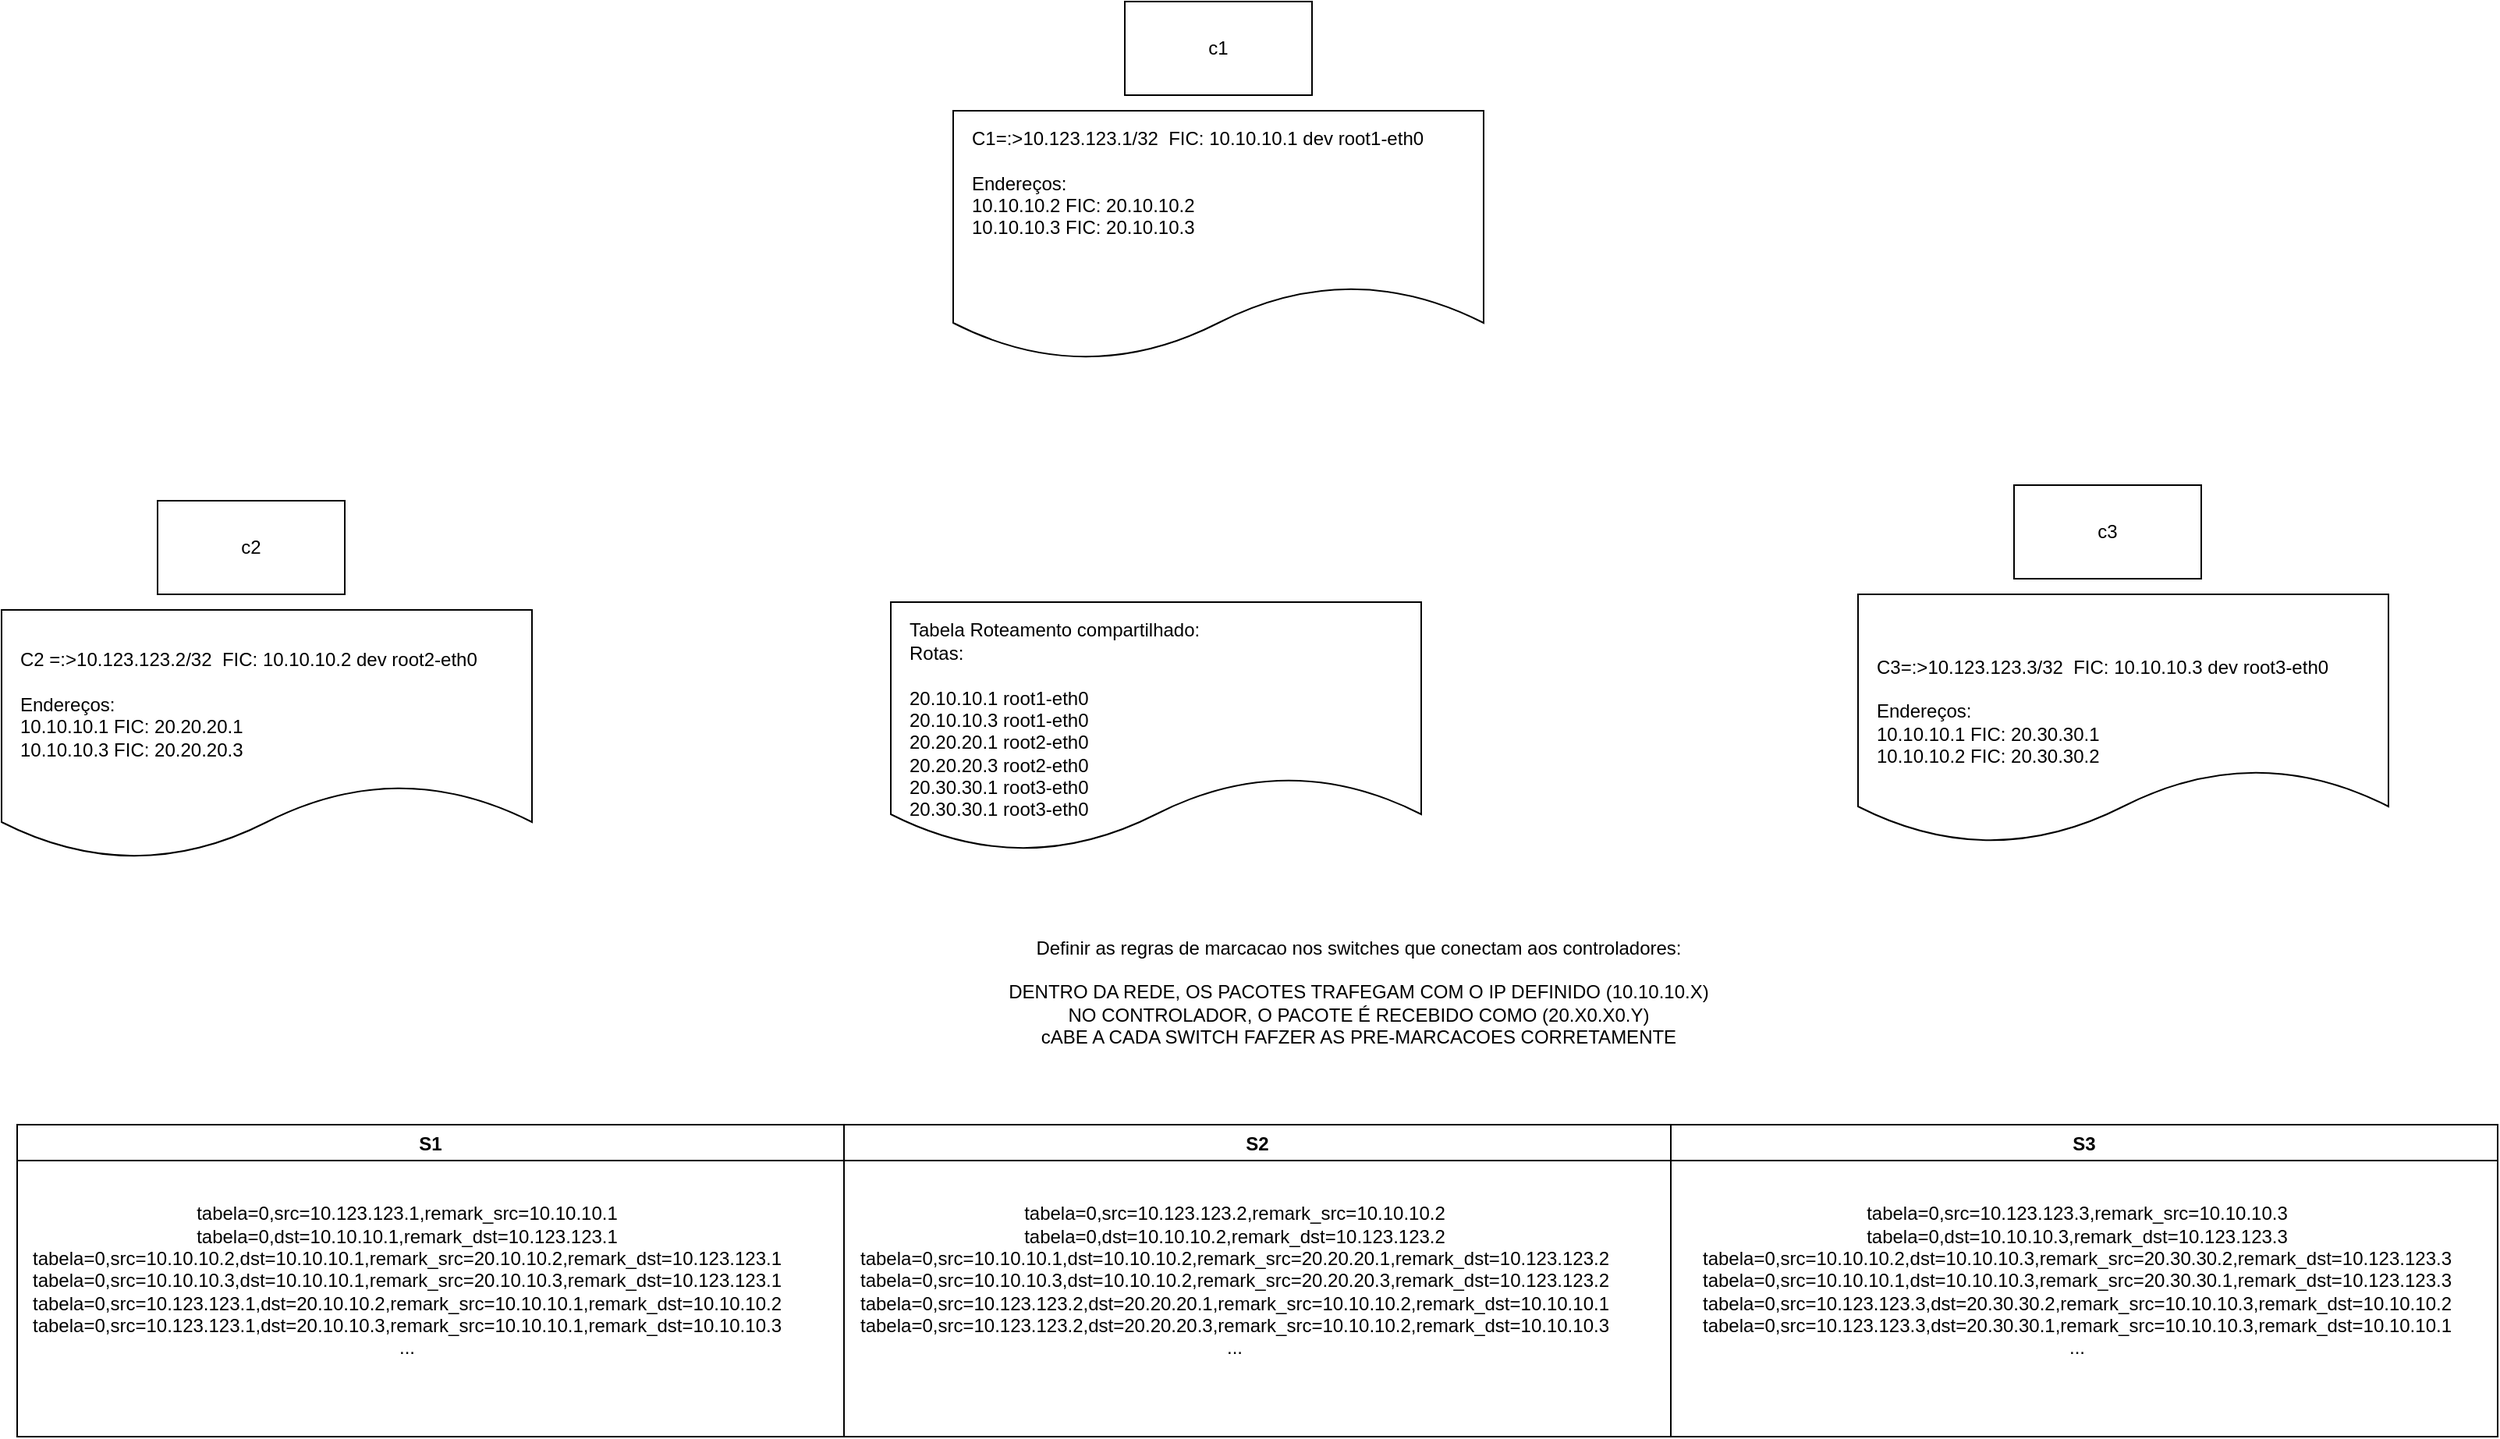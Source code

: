 <mxfile version="20.5.3" type="device" pages="2"><diagram id="Fo__70zzhzRJMtSXspU_" name="3c_1sc"><mxGraphModel dx="1422" dy="769" grid="1" gridSize="10" guides="1" tooltips="1" connect="1" arrows="1" fold="1" page="1" pageScale="1" pageWidth="827" pageHeight="1169" math="0" shadow="0"><root><mxCell id="0"/><mxCell id="1" parent="0"/><mxCell id="0DxGZwOwElLgRkLmyvLS-1" value="c1" style="rounded=0;whiteSpace=wrap;html=1;" parent="1" vertex="1"><mxGeometry x="730" y="50" width="120" height="60" as="geometry"/></mxCell><mxCell id="0DxGZwOwElLgRkLmyvLS-2" value="c2" style="rounded=0;whiteSpace=wrap;html=1;" parent="1" vertex="1"><mxGeometry x="110" y="370" width="120" height="60" as="geometry"/></mxCell><mxCell id="0DxGZwOwElLgRkLmyvLS-3" value="c3" style="rounded=0;whiteSpace=wrap;html=1;" parent="1" vertex="1"><mxGeometry x="1300" y="360" width="120" height="60" as="geometry"/></mxCell><mxCell id="0DxGZwOwElLgRkLmyvLS-5" value="" style="shape=document;whiteSpace=wrap;html=1;boundedLbl=1;" parent="1" vertex="1"><mxGeometry x="620" y="120" width="340" height="160" as="geometry"/></mxCell><mxCell id="0DxGZwOwElLgRkLmyvLS-6" value="&lt;div align=&quot;left&quot;&gt;C1=:&amp;gt;10.123.123.1/32&amp;nbsp; FIC: 10.10.10.1 dev root1-eth0&lt;/div&gt;&lt;div align=&quot;left&quot;&gt;&lt;div align=&quot;left&quot;&gt;&lt;br&gt;&lt;/div&gt;&lt;div align=&quot;left&quot;&gt;Endereços:&lt;br&gt;&lt;/div&gt;&lt;div align=&quot;left&quot;&gt;10.10.10.2 FIC: 20.10.10.2&lt;/div&gt;&lt;div align=&quot;left&quot;&gt;10.10.10.3 FIC: 20.10.10.3&lt;br&gt;&lt;/div&gt;&lt;div align=&quot;left&quot;&gt;&lt;br&gt;&lt;br&gt;&lt;/div&gt;&lt;/div&gt;&lt;div align=&quot;left&quot;&gt;&lt;br&gt;&lt;/div&gt;&lt;div align=&quot;left&quot;&gt;&lt;br&gt;&lt;/div&gt;" style="text;html=1;strokeColor=none;fillColor=none;align=left;verticalAlign=middle;whiteSpace=wrap;rounded=0;" parent="1" vertex="1"><mxGeometry x="630" y="130" width="310" height="130" as="geometry"/></mxCell><mxCell id="0DxGZwOwElLgRkLmyvLS-7" value="" style="shape=document;whiteSpace=wrap;html=1;boundedLbl=1;" parent="1" vertex="1"><mxGeometry x="10" y="440" width="340" height="160" as="geometry"/></mxCell><mxCell id="0DxGZwOwElLgRkLmyvLS-8" value="&lt;div align=&quot;left&quot;&gt;C2 =:&amp;gt;10.123.123.2/32&amp;nbsp; FIC: 10.10.10.2 dev root2-eth0&lt;/div&gt;&lt;div align=&quot;left&quot;&gt;&lt;br&gt;&lt;/div&gt;&lt;div align=&quot;left&quot;&gt;Endereços:&lt;br&gt;&lt;/div&gt;&lt;div align=&quot;left&quot;&gt;10.10.10.1 FIC: 20.20.20.1&lt;/div&gt;&lt;div align=&quot;left&quot;&gt;10.10.10.3 FIC: 20.20.20.3&lt;br&gt;&lt;/div&gt;&lt;div align=&quot;left&quot;&gt;&lt;br&gt;&lt;/div&gt;&lt;div align=&quot;left&quot;&gt;&lt;br&gt;&lt;/div&gt;" style="text;html=1;strokeColor=none;fillColor=none;align=left;verticalAlign=middle;whiteSpace=wrap;rounded=0;" parent="1" vertex="1"><mxGeometry x="20" y="450" width="310" height="130" as="geometry"/></mxCell><mxCell id="0DxGZwOwElLgRkLmyvLS-9" value="" style="shape=document;whiteSpace=wrap;html=1;boundedLbl=1;" parent="1" vertex="1"><mxGeometry x="1200" y="430" width="340" height="160" as="geometry"/></mxCell><mxCell id="0DxGZwOwElLgRkLmyvLS-10" value="&lt;div align=&quot;left&quot;&gt;C3=:&amp;gt;10.123.123.3/32&amp;nbsp; FIC: 10.10.10.3  dev root3-eth0&lt;/div&gt;&lt;div align=&quot;left&quot;&gt;&lt;div align=&quot;left&quot;&gt;&lt;br&gt;&lt;/div&gt;&lt;div align=&quot;left&quot;&gt;Endereços:&lt;br&gt;&lt;/div&gt;&lt;div align=&quot;left&quot;&gt;10.10.10.1 FIC: 20.30.30.1&lt;/div&gt;&lt;div align=&quot;left&quot;&gt;10.10.10.2 FIC: 20.30.30.2&lt;br&gt;&lt;/div&gt;&lt;/div&gt;" style="text;html=1;strokeColor=none;fillColor=none;align=left;verticalAlign=middle;whiteSpace=wrap;rounded=0;" parent="1" vertex="1"><mxGeometry x="1210" y="440" width="310" height="130" as="geometry"/></mxCell><mxCell id="0DxGZwOwElLgRkLmyvLS-11" value="" style="shape=document;whiteSpace=wrap;html=1;boundedLbl=1;" parent="1" vertex="1"><mxGeometry x="580" y="435" width="340" height="160" as="geometry"/></mxCell><mxCell id="0DxGZwOwElLgRkLmyvLS-12" value="&lt;div align=&quot;left&quot;&gt;Tabela Roteamento compartilhado:&lt;/div&gt;&lt;div align=&quot;left&quot;&gt;Rotas:&lt;/div&gt;&lt;div align=&quot;left&quot;&gt;&lt;br&gt;&lt;/div&gt;&lt;div align=&quot;left&quot;&gt;20.10.10.1 root1-eth0&lt;/div&gt;&lt;div align=&quot;left&quot;&gt;20.10.10.3 root1-eth0&lt;/div&gt;&lt;div align=&quot;left&quot;&gt;20.20.20.1 root2-eth0&lt;/div&gt;&lt;div align=&quot;left&quot;&gt;20.20.20.3 root2-eth0&lt;/div&gt;&lt;div align=&quot;left&quot;&gt;20.30.30.1 root3-eth0&lt;/div&gt;&lt;div align=&quot;left&quot;&gt;20.30.30.1 root3-eth0&lt;/div&gt;&lt;div align=&quot;left&quot;&gt;&lt;br&gt;&lt;/div&gt;&lt;div align=&quot;left&quot;&gt;&lt;br&gt;&lt;/div&gt;" style="text;html=1;strokeColor=none;fillColor=none;align=left;verticalAlign=middle;whiteSpace=wrap;rounded=0;" parent="1" vertex="1"><mxGeometry x="590" y="460" width="310" height="130" as="geometry"/></mxCell><mxCell id="0DxGZwOwElLgRkLmyvLS-14" value="S1" style="swimlane;" parent="1" vertex="1"><mxGeometry x="20" y="770" width="530" height="200" as="geometry"/></mxCell><mxCell id="O0F8zltZ1f3y7I3zMHsk-4" value="&lt;div&gt;tabela=0,src=10.123.123.1,remark_src=10.10.10.1&lt;/div&gt;&lt;div&gt;&lt;div&gt;tabela=0,dst=10.10.10.1,remark_dst=10.123.123.1&lt;/div&gt;&lt;/div&gt;&lt;div&gt;tabela=0,src=10.10.10.2,dst=10.10.10.1,remark_src=20.10.10.2,remark_dst=10.123.123.1&lt;/div&gt;&lt;div&gt;tabela=0,src=10.10.10.3,dst=10.10.10.1,remark_src=20.10.10.3,remark_dst=10.123.123.1&lt;/div&gt;&lt;div&gt;tabela=0,src=10.123.123.1,dst=20.10.10.2,remark_src=10.10.10.1,remark_dst=10.10.10.2&lt;/div&gt;&lt;div&gt;tabela=0,src=10.123.123.1,dst=20.10.10.3,remark_src=10.10.10.1,remark_dst=10.10.10.3&lt;/div&gt;&lt;div&gt;...&lt;br&gt;&lt;/div&gt;" style="text;html=1;strokeColor=none;fillColor=none;align=center;verticalAlign=middle;whiteSpace=wrap;rounded=0;" parent="0DxGZwOwElLgRkLmyvLS-14" vertex="1"><mxGeometry x="10" y="30" width="480" height="140" as="geometry"/></mxCell><mxCell id="O0F8zltZ1f3y7I3zMHsk-1" value="&lt;div&gt;Definir as regras de marcacao nos switches que conectam aos controladores:&lt;/div&gt;&lt;div&gt;&lt;br&gt;&lt;/div&gt;&lt;div&gt;DENTRO DA REDE, OS PACOTES TRAFEGAM COM O IP DEFINIDO (10.10.10.X)&lt;/div&gt;&lt;div&gt;NO CONTROLADOR, O PACOTE É RECEBIDO COMO (20.X0.X0.Y)&lt;/div&gt;&lt;div&gt;cABE A CADA SWITCH FAFZER AS PRE-MARCACOES CORRETAMENTE&lt;br&gt;&lt;/div&gt;" style="text;html=1;strokeColor=none;fillColor=none;align=center;verticalAlign=middle;whiteSpace=wrap;rounded=0;" parent="1" vertex="1"><mxGeometry x="560" y="670" width="640" height="30" as="geometry"/></mxCell><mxCell id="O0F8zltZ1f3y7I3zMHsk-2" value="S2" style="swimlane;startSize=23;" parent="1" vertex="1"><mxGeometry x="550" y="770" width="530" height="200" as="geometry"/></mxCell><mxCell id="O0F8zltZ1f3y7I3zMHsk-5" value="&lt;div&gt;tabela=0,src=10.123.123.2,remark_src=10.10.10.2&lt;/div&gt;&lt;div&gt;tabela=0,dst=10.10.10.2,remark_dst=10.123.123.2&lt;/div&gt;&lt;div&gt;tabela=0,src=10.10.10.1,dst=10.10.10.2,remark_src=20.20.20.1,remark_dst=10.123.123.2&lt;/div&gt;&lt;div&gt;tabela=0,src=10.10.10.3,dst=10.10.10.2,remark_src=20.20.20.3,remark_dst=10.123.123.2&lt;/div&gt;&lt;div&gt;tabela=0,src=10.123.123.2,dst=20.20.20.1,remark_src=10.10.10.2,remark_dst=10.10.10.1&lt;/div&gt;&lt;div&gt;tabela=0,src=10.123.123.2,dst=20.20.20.3,remark_src=10.10.10.2,remark_dst=10.10.10.3&lt;/div&gt;&lt;div&gt;...&lt;br&gt;&lt;/div&gt;" style="text;html=1;align=center;verticalAlign=middle;resizable=0;points=[];autosize=1;strokeColor=none;fillColor=none;" parent="O0F8zltZ1f3y7I3zMHsk-2" vertex="1"><mxGeometry y="45" width="500" height="110" as="geometry"/></mxCell><mxCell id="O0F8zltZ1f3y7I3zMHsk-3" value="S3" style="swimlane;startSize=23;" parent="1" vertex="1"><mxGeometry x="1080" y="770" width="530" height="200" as="geometry"/></mxCell><mxCell id="O0F8zltZ1f3y7I3zMHsk-6" value="&lt;div&gt;tabela=0,src=10.123.123.3,remark_src=10.10.10.3&lt;/div&gt;&lt;div&gt;&lt;div&gt;tabela=0,dst=10.10.10.3,remark_dst=10.123.123.3&lt;/div&gt;&lt;/div&gt;&lt;div&gt;tabela=0,src=10.10.10.2,dst=10.10.10.3,remark_src=20.30.30.2,remark_dst=10.123.123.3&lt;/div&gt;&lt;div&gt;tabela=0,src=10.10.10.1,dst=10.10.10.3,remark_src=20.30.30.1,remark_dst=10.123.123.3&lt;/div&gt;&lt;div&gt;tabela=0,src=10.123.123.3,dst=20.30.30.2,remark_src=10.10.10.3,remark_dst=10.10.10.2&lt;/div&gt;&lt;div&gt;tabela=0,src=10.123.123.3,dst=20.30.30.1,remark_src=10.10.10.3,remark_dst=10.10.10.1&lt;/div&gt;&lt;div&gt;...&lt;br&gt;&lt;/div&gt;" style="text;html=1;align=center;verticalAlign=middle;resizable=0;points=[];autosize=1;strokeColor=none;fillColor=none;" parent="O0F8zltZ1f3y7I3zMHsk-3" vertex="1"><mxGeometry x="10" y="45" width="500" height="110" as="geometry"/></mxCell></root></mxGraphModel></diagram><diagram name="4c_1sc" id="DNcktze42SC8im_5bKBg"><mxGraphModel dx="414" dy="432" grid="1" gridSize="10" guides="1" tooltips="1" connect="1" arrows="1" fold="1" page="1" pageScale="1" pageWidth="827" pageHeight="1169" math="0" shadow="0"><root><mxCell id="ud4F83-ferjMoQX7LN8H-0"/><mxCell id="ud4F83-ferjMoQX7LN8H-1" parent="ud4F83-ferjMoQX7LN8H-0"/><mxCell id="ud4F83-ferjMoQX7LN8H-2" value="c1" style="rounded=0;whiteSpace=wrap;html=1;" vertex="1" parent="ud4F83-ferjMoQX7LN8H-1"><mxGeometry x="120" y="30" width="120" height="60" as="geometry"/></mxCell><mxCell id="ud4F83-ferjMoQX7LN8H-3" value="c2" style="rounded=0;whiteSpace=wrap;html=1;" vertex="1" parent="ud4F83-ferjMoQX7LN8H-1"><mxGeometry x="110" y="370" width="120" height="60" as="geometry"/></mxCell><mxCell id="ud4F83-ferjMoQX7LN8H-4" value="c3" style="rounded=0;whiteSpace=wrap;html=1;" vertex="1" parent="ud4F83-ferjMoQX7LN8H-1"><mxGeometry x="1140" y="50" width="120" height="60" as="geometry"/></mxCell><mxCell id="ud4F83-ferjMoQX7LN8H-5" value="" style="shape=document;whiteSpace=wrap;html=1;boundedLbl=1;" vertex="1" parent="ud4F83-ferjMoQX7LN8H-1"><mxGeometry x="20" y="100" width="340" height="160" as="geometry"/></mxCell><mxCell id="ud4F83-ferjMoQX7LN8H-6" value="&lt;div align=&quot;left&quot;&gt;C1=:&amp;gt;10.123.123.1/32&amp;nbsp; FIC: 10.10.10.1 dev root1-eth0&lt;/div&gt;&lt;div align=&quot;left&quot;&gt;&lt;div align=&quot;left&quot;&gt;&lt;br&gt;&lt;/div&gt;&lt;div align=&quot;left&quot;&gt;Endereços:&lt;br&gt;&lt;/div&gt;&lt;div align=&quot;left&quot;&gt;10.10.10.2 FIC: 20.10.10.2&lt;/div&gt;&lt;div align=&quot;left&quot;&gt;10.10.10.3 FIC: 20.10.10.3&lt;/div&gt;&lt;div align=&quot;left&quot;&gt;10.10.10.4 FIC: 20.10.10.4&lt;/div&gt;&lt;div align=&quot;left&quot;&gt;&lt;br&gt;&lt;br&gt;&lt;/div&gt;&lt;/div&gt;&lt;div align=&quot;left&quot;&gt;&lt;br&gt;&lt;/div&gt;&lt;div align=&quot;left&quot;&gt;&lt;br&gt;&lt;/div&gt;" style="text;html=1;strokeColor=none;fillColor=none;align=left;verticalAlign=middle;whiteSpace=wrap;rounded=0;" vertex="1" parent="ud4F83-ferjMoQX7LN8H-1"><mxGeometry x="30" y="110" width="310" height="130" as="geometry"/></mxCell><mxCell id="ud4F83-ferjMoQX7LN8H-7" value="" style="shape=document;whiteSpace=wrap;html=1;boundedLbl=1;" vertex="1" parent="ud4F83-ferjMoQX7LN8H-1"><mxGeometry x="10" y="440" width="340" height="160" as="geometry"/></mxCell><mxCell id="ud4F83-ferjMoQX7LN8H-8" value="&lt;div align=&quot;left&quot;&gt;C2 =:&amp;gt;10.123.123.2/32&amp;nbsp; FIC: 10.10.10.2 dev root2-eth0&lt;/div&gt;&lt;div align=&quot;left&quot;&gt;&lt;br&gt;&lt;/div&gt;&lt;div align=&quot;left&quot;&gt;Endereços:&lt;br&gt;&lt;/div&gt;&lt;div align=&quot;left&quot;&gt;10.10.10.1 FIC: 20.20.20.1&lt;/div&gt;&lt;div align=&quot;left&quot;&gt;10.10.10.3 FIC: 20.20.20.3&lt;/div&gt;&lt;div align=&quot;left&quot;&gt;10.10.10.4 FIC: 20.20.20.4&lt;/div&gt;&lt;div align=&quot;left&quot;&gt;&lt;br&gt;&lt;/div&gt;&lt;div align=&quot;left&quot;&gt;&lt;br&gt;&lt;/div&gt;" style="text;html=1;strokeColor=none;fillColor=none;align=left;verticalAlign=middle;whiteSpace=wrap;rounded=0;" vertex="1" parent="ud4F83-ferjMoQX7LN8H-1"><mxGeometry x="20" y="450" width="310" height="130" as="geometry"/></mxCell><mxCell id="ud4F83-ferjMoQX7LN8H-9" value="" style="shape=document;whiteSpace=wrap;html=1;boundedLbl=1;" vertex="1" parent="ud4F83-ferjMoQX7LN8H-1"><mxGeometry x="1040" y="120" width="340" height="160" as="geometry"/></mxCell><mxCell id="ud4F83-ferjMoQX7LN8H-10" value="&lt;div align=&quot;left&quot;&gt;C3=:&amp;gt;10.123.123.3/32&amp;nbsp; FIC: 10.10.10.3  dev root3-eth0&lt;/div&gt;&lt;div align=&quot;left&quot;&gt;&lt;div align=&quot;left&quot;&gt;&lt;br&gt;&lt;/div&gt;&lt;div align=&quot;left&quot;&gt;Endereços:&lt;br&gt;&lt;/div&gt;&lt;div align=&quot;left&quot;&gt;10.10.10.1 FIC: 20.30.30.1&lt;/div&gt;&lt;div align=&quot;left&quot;&gt;10.10.10.2 FIC: 20.30.30.2&lt;/div&gt;&lt;div align=&quot;left&quot;&gt;10.10.10.4 FIC: 20.30.30.4&lt;/div&gt;&lt;/div&gt;" style="text;html=1;strokeColor=none;fillColor=none;align=left;verticalAlign=middle;whiteSpace=wrap;rounded=0;" vertex="1" parent="ud4F83-ferjMoQX7LN8H-1"><mxGeometry x="1050" y="130" width="310" height="130" as="geometry"/></mxCell><mxCell id="ud4F83-ferjMoQX7LN8H-11" value="" style="shape=document;whiteSpace=wrap;html=1;boundedLbl=1;" vertex="1" parent="ud4F83-ferjMoQX7LN8H-1"><mxGeometry x="550" y="130" width="340" height="215" as="geometry"/></mxCell><mxCell id="ud4F83-ferjMoQX7LN8H-12" value="&lt;div align=&quot;left&quot;&gt;Tabela Roteamento compartilhado:&lt;/div&gt;&lt;div align=&quot;left&quot;&gt;Rotas:&lt;/div&gt;&lt;div align=&quot;left&quot;&gt;&lt;br&gt;&lt;/div&gt;&lt;div align=&quot;left&quot;&gt;20.10.10.1 root1-eth0&lt;/div&gt;&lt;div align=&quot;left&quot;&gt;20.10.10.3 root1-eth0&lt;/div&gt;&lt;div align=&quot;left&quot;&gt;20.10.10.4 root1-eth0&lt;/div&gt;&lt;div align=&quot;left&quot;&gt;20.20.20.1 root2-eth0&lt;/div&gt;&lt;div align=&quot;left&quot;&gt;20.20.20.3 root2-eth0&lt;/div&gt;&lt;div align=&quot;left&quot;&gt;20.20.20.4 root2-eth0&lt;/div&gt;&lt;div align=&quot;left&quot;&gt;20.30.30.1 root3-eth0&lt;/div&gt;&lt;div align=&quot;left&quot;&gt;20.30.30.2 root3-eth0&lt;/div&gt;&lt;div align=&quot;left&quot;&gt;20.30.30.4 root3-eth0&lt;/div&gt;&lt;div align=&quot;left&quot;&gt;&lt;div align=&quot;left&quot;&gt;20.40.40.1 root4-eth0&lt;/div&gt;&lt;div align=&quot;left&quot;&gt;20.40.40.2 root4-eth0&lt;/div&gt;&lt;div align=&quot;left&quot;&gt;20.40.40.3 root4-eth0&lt;/div&gt;&lt;/div&gt;&lt;div align=&quot;left&quot;&gt;&lt;br&gt;&lt;/div&gt;&lt;div align=&quot;left&quot;&gt;&lt;br&gt;&lt;/div&gt;" style="text;html=1;strokeColor=none;fillColor=none;align=left;verticalAlign=middle;whiteSpace=wrap;rounded=0;" vertex="1" parent="ud4F83-ferjMoQX7LN8H-1"><mxGeometry x="560" y="130" width="310" height="185" as="geometry"/></mxCell><mxCell id="ud4F83-ferjMoQX7LN8H-13" value="S1" style="swimlane;" vertex="1" parent="ud4F83-ferjMoQX7LN8H-1"><mxGeometry x="60" y="760" width="530" height="200" as="geometry"/></mxCell><mxCell id="ud4F83-ferjMoQX7LN8H-14" value="&lt;div&gt;tabela=0,src=10.123.123.1,remark_src=10.10.10.1&lt;/div&gt;&lt;div&gt;&lt;div&gt;tabela=0,dst=10.10.10.1,remark_dst=10.123.123.1&lt;/div&gt;&lt;/div&gt;&lt;div&gt;tabela=0,src=10.10.10.2,dst=10.10.10.1,remark_src=20.10.10.2,remark_dst=10.123.123.1&lt;/div&gt;&lt;div&gt;tabela=0,src=10.10.10.3,dst=10.10.10.1,remark_src=20.10.10.3,remark_dst=10.123.123.1&lt;/div&gt;&lt;div&gt;tabela=0,src=10.10.10.4,dst=10.10.10.1,remark_src=20.10.10.4,remark_dst=10.123.123.1&lt;/div&gt;&lt;div&gt;tabela=0,src=10.123.123.1,dst=20.10.10.2,remark_src=10.10.10.1,remark_dst=10.10.10.2&lt;/div&gt;&lt;div&gt;tabela=0,src=10.123.123.1,dst=20.10.10.3,remark_src=10.10.10.1,remark_dst=10.10.10.3&lt;/div&gt;&lt;div&gt;tabela=0,src=10.123.123.1,dst=20.10.10.4,remark_src=10.10.10.1,remark_dst=10.10.10.4&lt;/div&gt;" style="text;html=1;strokeColor=none;fillColor=none;align=center;verticalAlign=middle;whiteSpace=wrap;rounded=0;" vertex="1" parent="ud4F83-ferjMoQX7LN8H-13"><mxGeometry x="10" y="30" width="480" height="140" as="geometry"/></mxCell><mxCell id="ud4F83-ferjMoQX7LN8H-15" value="&lt;div&gt;Definir as regras de marcacao nos switches que conectam aos controladores:&lt;/div&gt;&lt;div&gt;&lt;br&gt;&lt;/div&gt;&lt;div&gt;DENTRO DA REDE, OS PACOTES TRAFEGAM COM O IP DEFINIDO (10.10.10.X)&lt;/div&gt;&lt;div&gt;NO CONTROLADOR, O PACOTE É RECEBIDO COMO (20.X0.X0.Y)&lt;/div&gt;&lt;div&gt;cABE A CADA SWITCH FAFZER AS PRE-MARCACOES CORRETAMENTE&lt;br&gt;&lt;/div&gt;" style="text;html=1;strokeColor=none;fillColor=none;align=center;verticalAlign=middle;whiteSpace=wrap;rounded=0;" vertex="1" parent="ud4F83-ferjMoQX7LN8H-1"><mxGeometry x="380" y="660" width="640" height="30" as="geometry"/></mxCell><mxCell id="ud4F83-ferjMoQX7LN8H-16" value="S2" style="swimlane;startSize=23;" vertex="1" parent="ud4F83-ferjMoQX7LN8H-1"><mxGeometry x="60" y="960" width="530" height="200" as="geometry"/></mxCell><mxCell id="ud4F83-ferjMoQX7LN8H-17" value="&lt;div&gt;tabela=0,src=10.123.123.2,remark_src=10.10.10.2&lt;/div&gt;&lt;div&gt;tabela=0,dst=10.10.10.2,remark_dst=10.123.123.2&lt;/div&gt;&lt;div&gt;tabela=0,src=10.10.10.1,dst=10.10.10.2,remark_src=20.20.20.1,remark_dst=10.123.123.2&lt;/div&gt;&lt;div&gt;tabela=0,src=10.10.10.3,dst=10.10.10.2,remark_src=20.20.20.3,remark_dst=10.123.123.2&lt;/div&gt;&lt;div&gt;tabela=0,src=10.10.10.4,dst=10.10.10.2,remark_src=20.20.20.4,remark_dst=10.123.123.2&lt;/div&gt;&lt;div&gt;tabela=0,src=10.123.123.2,dst=20.20.20.1,remark_src=10.10.10.2,remark_dst=10.10.10.1&lt;/div&gt;&lt;div&gt;tabela=0,src=10.123.123.2,dst=20.20.20.3,remark_src=10.10.10.2,remark_dst=10.10.10.3&lt;/div&gt;&lt;div&gt;tabela=0,src=10.123.123.2,dst=20.20.20.4,remark_src=10.10.10.2,remark_dst=10.10.10.4&lt;/div&gt;&lt;div&gt;...&lt;br&gt;&lt;/div&gt;" style="text;html=1;align=center;verticalAlign=middle;resizable=0;points=[];autosize=1;strokeColor=none;fillColor=none;" vertex="1" parent="ud4F83-ferjMoQX7LN8H-16"><mxGeometry y="30" width="500" height="140" as="geometry"/></mxCell><mxCell id="ud4F83-ferjMoQX7LN8H-18" value="S3" style="swimlane;startSize=23;" vertex="1" parent="ud4F83-ferjMoQX7LN8H-1"><mxGeometry x="827" y="760" width="530" height="200" as="geometry"/></mxCell><mxCell id="ud4F83-ferjMoQX7LN8H-19" value="&lt;div&gt;tabela=0,src=10.123.123.3,remark_src=10.10.10.3&lt;/div&gt;&lt;div&gt;&lt;div&gt;tabela=0,dst=10.10.10.3,remark_dst=10.123.123.3&lt;/div&gt;&lt;/div&gt;&lt;div&gt;tabela=0,src=10.10.10.2,dst=10.10.10.3,remark_src=20.30.30.2,remark_dst=10.123.123.3&lt;/div&gt;&lt;div&gt;tabela=0,src=10.10.10.1,dst=10.10.10.3,remark_src=20.30.30.1,remark_dst=10.123.123.3&lt;/div&gt;&lt;div&gt;tabela=0,src=10.10.10.4,dst=10.10.10.3,remark_src=20.30.30.4,remark_dst=10.123.123.3&lt;/div&gt;&lt;div&gt;tabela=0,src=10.123.123.3,dst=20.30.30.2,remark_src=10.10.10.3,remark_dst=10.10.10.2&lt;/div&gt;&lt;div&gt;tabela=0,src=10.123.123.3,dst=20.30.30.1,remark_src=10.10.10.3,remark_dst=10.10.10.1&lt;/div&gt;&lt;div&gt;tabela=0,src=10.123.123.3,dst=20.30.30.4,remark_src=10.10.10.3,remark_dst=10.10.10.4&lt;/div&gt;&lt;div&gt;...&lt;br&gt;&lt;/div&gt;" style="text;html=1;align=center;verticalAlign=middle;resizable=0;points=[];autosize=1;strokeColor=none;fillColor=none;" vertex="1" parent="ud4F83-ferjMoQX7LN8H-18"><mxGeometry x="10" y="30" width="500" height="140" as="geometry"/></mxCell><mxCell id="kCUVX9TG955DcriQVKZM-0" value="c4" style="rounded=0;whiteSpace=wrap;html=1;" vertex="1" parent="ud4F83-ferjMoQX7LN8H-1"><mxGeometry x="1120" y="340" width="120" height="60" as="geometry"/></mxCell><mxCell id="kCUVX9TG955DcriQVKZM-1" value="" style="shape=document;whiteSpace=wrap;html=1;boundedLbl=1;" vertex="1" parent="ud4F83-ferjMoQX7LN8H-1"><mxGeometry x="1020" y="410" width="340" height="160" as="geometry"/></mxCell><mxCell id="kCUVX9TG955DcriQVKZM-2" value="&lt;div align=&quot;left&quot;&gt;C4=:&amp;gt;10.123.123.4/32&amp;nbsp; FIC: 10.10.10.4  dev root4-eth0&lt;/div&gt;&lt;div align=&quot;left&quot;&gt;&lt;div align=&quot;left&quot;&gt;&lt;br&gt;&lt;/div&gt;&lt;div align=&quot;left&quot;&gt;Endereços:&lt;br&gt;&lt;/div&gt;&lt;div align=&quot;left&quot;&gt;10.10.10.1 FIC: 20.40.40.1&lt;/div&gt;&lt;div align=&quot;left&quot;&gt;10.10.10.2 FIC: 20.40.40.2&lt;/div&gt;&lt;div align=&quot;left&quot;&gt;10.10.10.4 FIC: 20.40.40.4&lt;/div&gt;&lt;/div&gt;" style="text;html=1;strokeColor=none;fillColor=none;align=left;verticalAlign=middle;whiteSpace=wrap;rounded=0;" vertex="1" parent="ud4F83-ferjMoQX7LN8H-1"><mxGeometry x="1030" y="420" width="310" height="130" as="geometry"/></mxCell><mxCell id="kCUVX9TG955DcriQVKZM-3" value="S4" style="swimlane;startSize=23;" vertex="1" parent="ud4F83-ferjMoQX7LN8H-1"><mxGeometry x="827" y="960" width="530" height="200" as="geometry"/></mxCell><mxCell id="kCUVX9TG955DcriQVKZM-4" value="&lt;div&gt;tabela=0,src=10.123.123.4,remark_src=10.10.10.4&lt;/div&gt;&lt;div&gt;&lt;div&gt;tabela=0,dst=10.10.10.4,remark_dst=10.123.123.4&lt;/div&gt;&lt;/div&gt;&lt;div&gt;tabela=0,src=10.10.10.2,dst=10.10.10.4,remark_src=20.40.40.2,remark_dst=10.123.123.3&lt;/div&gt;&lt;div&gt;tabela=0,src=10.10.10.3,dst=10.10.10.4,remark_src=20.40.40.3,remark_dst=10.123.123.3&lt;/div&gt;&lt;div&gt;tabela=0,src=10.10.10.1,dst=10.10.10.4,remark_src=20.40.40.1,remark_dst=10.123.123.3&lt;/div&gt;&lt;div&gt;tabela=0,src=10.123.123.4,dst=20.40.10.2,remark_src=10.10.10.4,remark_dst=10.10.10.2&lt;/div&gt;&lt;div&gt;tabela=0,src=10.123.123.4,dst=20.40.40.3,remark_src=10.10.10.4,remark_dst=10.10.10.3&lt;/div&gt;&lt;div&gt;tabela=0,src=10.123.123.4,dst=20.40.40.1,remark_src=10.10.10.4,remark_dst=10.10.10.1&lt;/div&gt;" style="text;html=1;align=center;verticalAlign=middle;resizable=0;points=[];autosize=1;strokeColor=none;fillColor=none;" vertex="1" parent="kCUVX9TG955DcriQVKZM-3"><mxGeometry x="10" y="35" width="500" height="130" as="geometry"/></mxCell></root></mxGraphModel></diagram></mxfile>